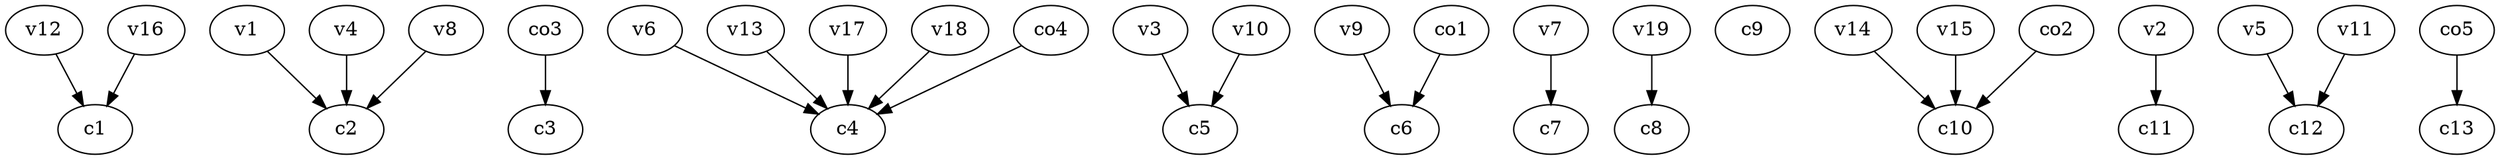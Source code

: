 strict digraph  {
c1;
c2;
c3;
c4;
c5;
c6;
c7;
c8;
c9;
c10;
c11;
c12;
c13;
v1;
v2;
v3;
v4;
v5;
v6;
v7;
v8;
v9;
v10;
v11;
v12;
v13;
v14;
v15;
v16;
v17;
v18;
v19;
co1;
co2;
co3;
co4;
co5;
v1 -> c2  [weight=1];
v2 -> c11  [weight=1];
v3 -> c5  [weight=1];
v4 -> c2  [weight=1];
v5 -> c12  [weight=1];
v6 -> c4  [weight=1];
v7 -> c7  [weight=1];
v8 -> c2  [weight=1];
v9 -> c6  [weight=1];
v10 -> c5  [weight=1];
v11 -> c12  [weight=1];
v12 -> c1  [weight=1];
v13 -> c4  [weight=1];
v14 -> c10  [weight=1];
v15 -> c10  [weight=1];
v16 -> c1  [weight=1];
v17 -> c4  [weight=1];
v18 -> c4  [weight=1];
v19 -> c8  [weight=1];
co1 -> c6  [weight=1];
co2 -> c10  [weight=1];
co3 -> c3  [weight=1];
co4 -> c4  [weight=1];
co5 -> c13  [weight=1];
}
